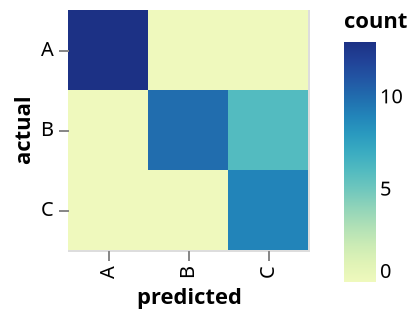 {
  "$schema": "https://vega.github.io/schema/vega/v5.json",
  "background": "white",
  "padding": 5,
  "style": "cell",
  "data": [
    {
      "name": "highlight_store",
      "transform": [{"type": "collect", "sort": {"field": "_vgsid_"}}]
    },
    {
      "name": "source_0",
      "values": [
        {"actual": "A", "predicted": "A", "count": 13},
        {"actual": "A", "predicted": "B", "count": 0},
        {"actual": "A", "predicted": "C", "count": 0},
        {"actual": "B", "predicted": "A", "count": 0},
        {"actual": "B", "predicted": "B", "count": 10},
        {"actual": "B", "predicted": "C", "count": 6},
        {"actual": "C", "predicted": "A", "count": 0},
        {"actual": "C", "predicted": "B", "count": 0},
        {"actual": "C", "predicted": "C", "count": 9}
      ]
    },
    {
      "name": "data_0",
      "source": "source_0",
      "transform": [
        {"type": "identifier", "as": "_vgsid_"},
        {
          "type": "filter",
          "expr": "isValid(datum[\"count\"]) && isFinite(+datum[\"count\"])"
        }
      ]
    }
  ],
  "signals": [
    {"name": "x_step", "value": 40},
    {"name": "width", "update": "bandspace(domain('x').length, 0, 0) * x_step"},
    {"name": "y_step", "value": 40},
    {
      "name": "height",
      "update": "bandspace(domain('y').length, 0, 0) * y_step"
    },
    {
      "name": "unit",
      "value": {},
      "on": [
        {"events": "mousemove", "update": "isTuple(group()) ? group() : unit"}
      ]
    },
    {
      "name": "highlight",
      "update": "vlSelectionResolve(\"highlight_store\", \"union\", true, true)"
    },
    {
      "name": "highlight_tuple",
      "on": [
        {
          "events": [{"source": "scope", "type": "click"}],
          "update": "datum && item().mark.marktype !== 'group' && indexof(item().mark.role, 'legend') < 0 ? {unit: \"\", _vgsid_: (item().isVoronoi ? datum.datum : datum)[\"_vgsid_\"]} : null",
          "force": true
        },
        {"events": [{"source": "view", "type": "dblclick"}], "update": "null"}
      ]
    },
    {
      "name": "highlight_toggle",
      "value": false,
      "on": [
        {
          "events": [{"source": "scope", "type": "click"}],
          "update": "event.shiftKey"
        },
        {"events": [{"source": "view", "type": "dblclick"}], "update": "false"}
      ]
    },
    {
      "name": "highlight_modify",
      "on": [
        {
          "events": {"signal": "highlight_tuple"},
          "update": "modify(\"highlight_store\", highlight_toggle ? null : highlight_tuple, highlight_toggle ? null : true, highlight_toggle ? highlight_tuple : null)"
        }
      ]
    }
  ],
  "marks": [
    {
      "name": "marks",
      "type": "rect",
      "style": ["rect"],
      "interactive": true,
      "from": {"data": "data_0"},
      "encode": {
        "update": {
          "strokeWidth": {"value": 2},
          "fill": {"scale": "fill", "field": "count"},
          "stroke": [
            {
              "test": "length(data(\"highlight_store\")) && vlSelectionIdTest(\"highlight_store\", datum)",
              "value": "black"
            },
            {"value": null}
          ],
          "opacity": [
            {
              "test": "!length(data(\"highlight_store\")) || vlSelectionIdTest(\"highlight_store\", datum)",
              "value": 1
            },
            {"value": 0.5}
          ],
          "zindex": [
            {
              "test": "!length(data(\"highlight_store\")) || vlSelectionIdTest(\"highlight_store\", datum)",
              "value": 1
            },
            {"value": 0}
          ],
          "description": {
            "signal": "\"predicted: \" + (isValid(datum[\"predicted\"]) ? datum[\"predicted\"] : \"\"+datum[\"predicted\"]) + \"; actual: \" + (isValid(datum[\"actual\"]) ? datum[\"actual\"] : \"\"+datum[\"actual\"]) + \"; count: \" + (format(datum[\"count\"], \"\"))"
          },
          "x": {"scale": "x", "field": "predicted"},
          "width": {"signal": "max(0.25, bandwidth('x'))"},
          "y": {"scale": "y", "field": "actual"},
          "height": {"signal": "max(0.25, bandwidth('y'))"}
        }
      }
    }
  ],
  "scales": [
    {
      "name": "x",
      "type": "band",
      "domain": {"data": "data_0", "field": "predicted", "sort": true},
      "range": {"step": {"signal": "x_step"}},
      "paddingInner": 0,
      "paddingOuter": 0
    },
    {
      "name": "y",
      "type": "band",
      "domain": {"data": "data_0", "field": "actual", "sort": true},
      "range": {"step": {"signal": "y_step"}},
      "paddingInner": 0,
      "paddingOuter": 0
    },
    {
      "name": "fill",
      "type": "linear",
      "domain": {"data": "data_0", "field": "count"},
      "range": "heatmap",
      "interpolate": "hcl",
      "zero": false
    }
  ],
  "axes": [
    {
      "scale": "x",
      "orient": "bottom",
      "grid": false,
      "title": "predicted",
      "labelAlign": "right",
      "labelAngle": 270,
      "labelBaseline": "middle",
      "zindex": 1
    },
    {
      "scale": "y",
      "orient": "left",
      "grid": false,
      "title": "actual",
      "zindex": 1
    }
  ],
  "legends": [
    {
      "fill": "fill",
      "gradientLength": {"signal": "clamp(height, 64, 200)"},
      "title": "count",
      "encode": {"gradient": {"update": {"opacity": {"value": 1}}}}
    }
  ],
  "config": {
    "range": {"ramp": {"scheme": "yellowgreenblue"}},
    "axis": {"domain": false}
  }
}
